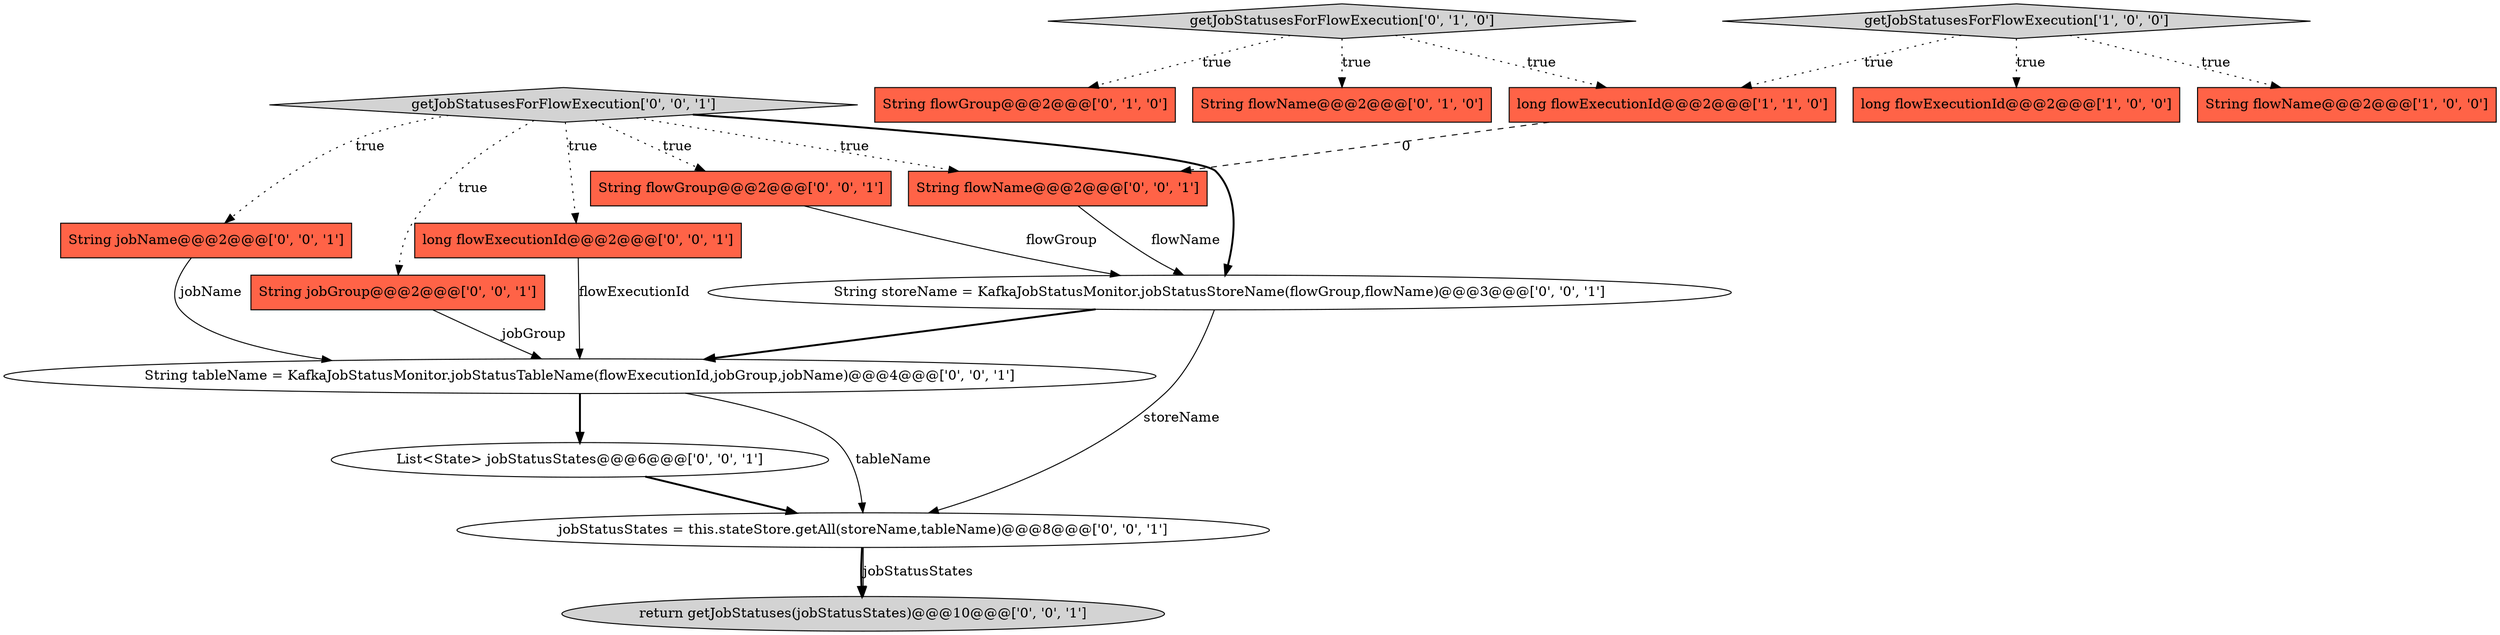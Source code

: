 digraph {
17 [style = filled, label = "String storeName = KafkaJobStatusMonitor.jobStatusStoreName(flowGroup,flowName)@@@3@@@['0', '0', '1']", fillcolor = white, shape = ellipse image = "AAA0AAABBB3BBB"];
12 [style = filled, label = "long flowExecutionId@@@2@@@['0', '0', '1']", fillcolor = tomato, shape = box image = "AAA0AAABBB3BBB"];
11 [style = filled, label = "String flowGroup@@@2@@@['0', '0', '1']", fillcolor = tomato, shape = box image = "AAA0AAABBB3BBB"];
10 [style = filled, label = "String jobName@@@2@@@['0', '0', '1']", fillcolor = tomato, shape = box image = "AAA0AAABBB3BBB"];
0 [style = filled, label = "long flowExecutionId@@@2@@@['1', '0', '0']", fillcolor = tomato, shape = box image = "AAA0AAABBB1BBB"];
7 [style = filled, label = "List<State> jobStatusStates@@@6@@@['0', '0', '1']", fillcolor = white, shape = ellipse image = "AAA0AAABBB3BBB"];
6 [style = filled, label = "getJobStatusesForFlowExecution['0', '1', '0']", fillcolor = lightgray, shape = diamond image = "AAA0AAABBB2BBB"];
15 [style = filled, label = "String flowName@@@2@@@['0', '0', '1']", fillcolor = tomato, shape = box image = "AAA0AAABBB3BBB"];
14 [style = filled, label = "jobStatusStates = this.stateStore.getAll(storeName,tableName)@@@8@@@['0', '0', '1']", fillcolor = white, shape = ellipse image = "AAA0AAABBB3BBB"];
8 [style = filled, label = "return getJobStatuses(jobStatusStates)@@@10@@@['0', '0', '1']", fillcolor = lightgray, shape = ellipse image = "AAA0AAABBB3BBB"];
9 [style = filled, label = "getJobStatusesForFlowExecution['0', '0', '1']", fillcolor = lightgray, shape = diamond image = "AAA0AAABBB3BBB"];
16 [style = filled, label = "String tableName = KafkaJobStatusMonitor.jobStatusTableName(flowExecutionId,jobGroup,jobName)@@@4@@@['0', '0', '1']", fillcolor = white, shape = ellipse image = "AAA0AAABBB3BBB"];
4 [style = filled, label = "String flowGroup@@@2@@@['0', '1', '0']", fillcolor = tomato, shape = box image = "AAA0AAABBB2BBB"];
5 [style = filled, label = "String flowName@@@2@@@['0', '1', '0']", fillcolor = tomato, shape = box image = "AAA0AAABBB2BBB"];
13 [style = filled, label = "String jobGroup@@@2@@@['0', '0', '1']", fillcolor = tomato, shape = box image = "AAA0AAABBB3BBB"];
1 [style = filled, label = "String flowName@@@2@@@['1', '0', '0']", fillcolor = tomato, shape = box image = "AAA0AAABBB1BBB"];
2 [style = filled, label = "getJobStatusesForFlowExecution['1', '0', '0']", fillcolor = lightgray, shape = diamond image = "AAA0AAABBB1BBB"];
3 [style = filled, label = "long flowExecutionId@@@2@@@['1', '1', '0']", fillcolor = tomato, shape = box image = "AAA0AAABBB1BBB"];
2->3 [style = dotted, label="true"];
9->11 [style = dotted, label="true"];
9->13 [style = dotted, label="true"];
11->17 [style = solid, label="flowGroup"];
9->10 [style = dotted, label="true"];
7->14 [style = bold, label=""];
17->14 [style = solid, label="storeName"];
2->1 [style = dotted, label="true"];
6->5 [style = dotted, label="true"];
6->4 [style = dotted, label="true"];
10->16 [style = solid, label="jobName"];
9->17 [style = bold, label=""];
16->14 [style = solid, label="tableName"];
14->8 [style = bold, label=""];
3->15 [style = dashed, label="0"];
6->3 [style = dotted, label="true"];
13->16 [style = solid, label="jobGroup"];
16->7 [style = bold, label=""];
9->15 [style = dotted, label="true"];
2->0 [style = dotted, label="true"];
9->12 [style = dotted, label="true"];
12->16 [style = solid, label="flowExecutionId"];
17->16 [style = bold, label=""];
14->8 [style = solid, label="jobStatusStates"];
15->17 [style = solid, label="flowName"];
}
